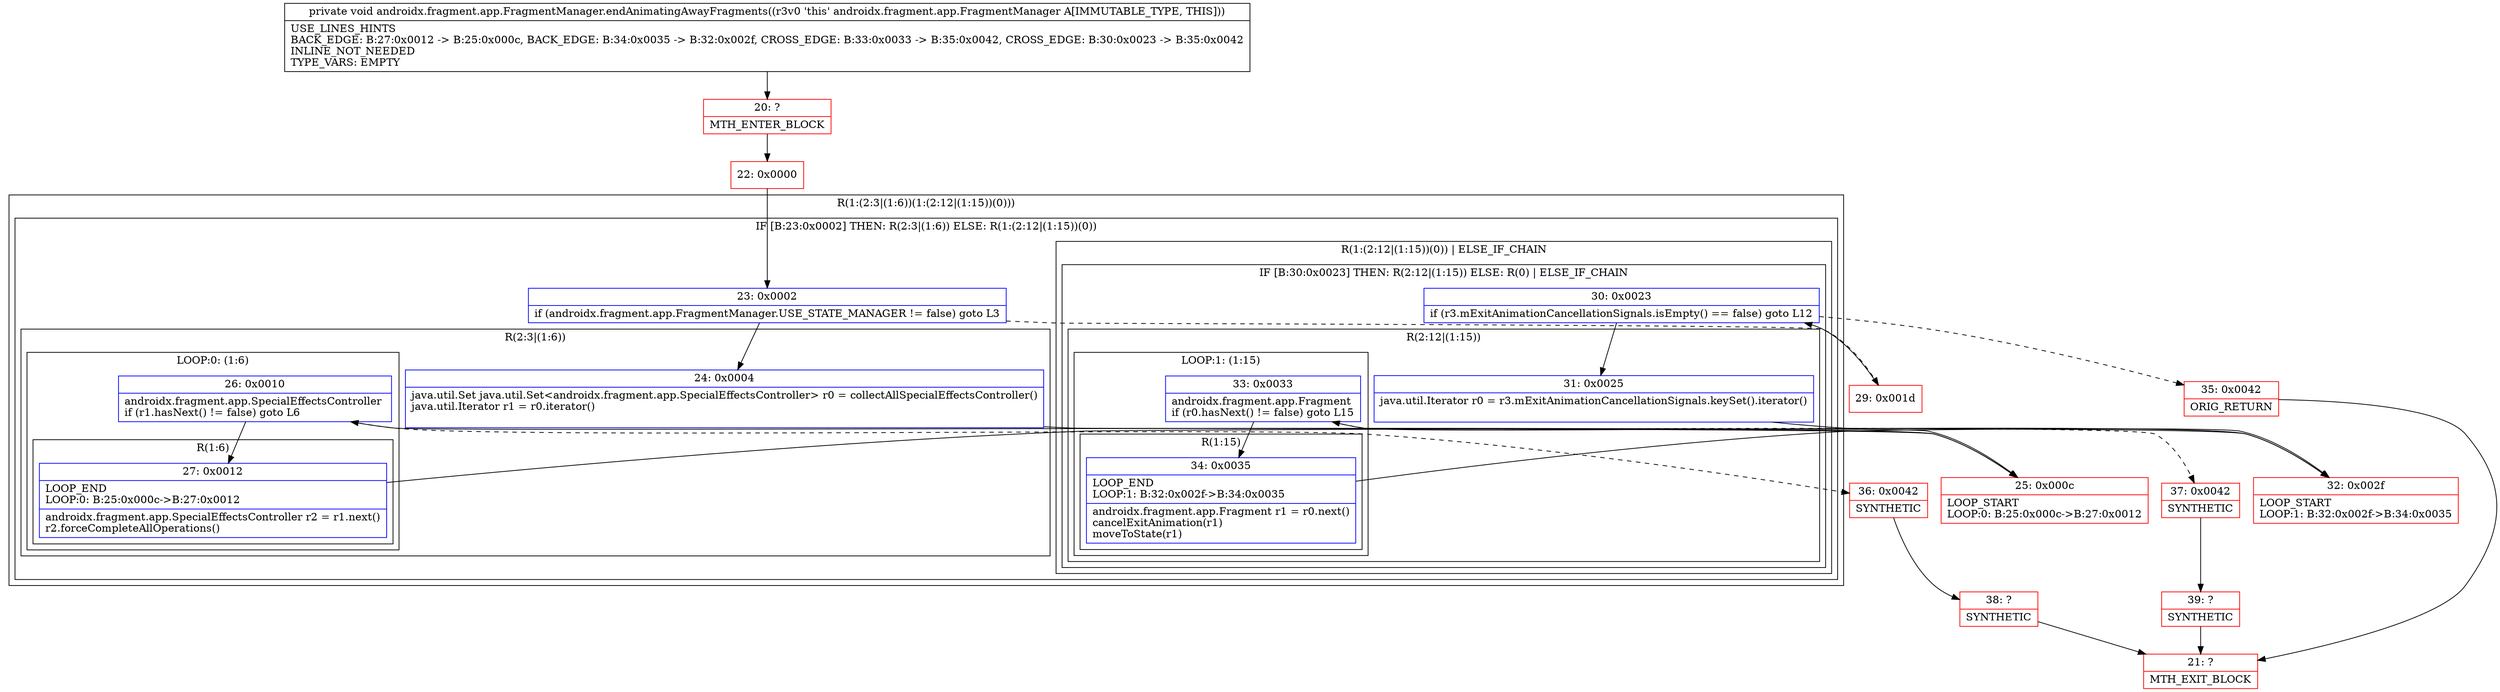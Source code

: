 digraph "CFG forandroidx.fragment.app.FragmentManager.endAnimatingAwayFragments()V" {
subgraph cluster_Region_1899543650 {
label = "R(1:(2:3|(1:6))(1:(2:12|(1:15))(0)))";
node [shape=record,color=blue];
subgraph cluster_IfRegion_739096097 {
label = "IF [B:23:0x0002] THEN: R(2:3|(1:6)) ELSE: R(1:(2:12|(1:15))(0))";
node [shape=record,color=blue];
Node_23 [shape=record,label="{23\:\ 0x0002|if (androidx.fragment.app.FragmentManager.USE_STATE_MANAGER != false) goto L3\l}"];
subgraph cluster_Region_1637847801 {
label = "R(2:3|(1:6))";
node [shape=record,color=blue];
Node_24 [shape=record,label="{24\:\ 0x0004|java.util.Set java.util.Set\<androidx.fragment.app.SpecialEffectsController\> r0 = collectAllSpecialEffectsController()\ljava.util.Iterator r1 = r0.iterator()\l\l}"];
subgraph cluster_LoopRegion_549402070 {
label = "LOOP:0: (1:6)";
node [shape=record,color=blue];
Node_26 [shape=record,label="{26\:\ 0x0010|androidx.fragment.app.SpecialEffectsController \lif (r1.hasNext() != false) goto L6\l}"];
subgraph cluster_Region_1906923315 {
label = "R(1:6)";
node [shape=record,color=blue];
Node_27 [shape=record,label="{27\:\ 0x0012|LOOP_END\lLOOP:0: B:25:0x000c\-\>B:27:0x0012\l|androidx.fragment.app.SpecialEffectsController r2 = r1.next()\lr2.forceCompleteAllOperations()\l}"];
}
}
}
subgraph cluster_Region_1170616008 {
label = "R(1:(2:12|(1:15))(0)) | ELSE_IF_CHAIN\l";
node [shape=record,color=blue];
subgraph cluster_IfRegion_79377647 {
label = "IF [B:30:0x0023] THEN: R(2:12|(1:15)) ELSE: R(0) | ELSE_IF_CHAIN\l";
node [shape=record,color=blue];
Node_30 [shape=record,label="{30\:\ 0x0023|if (r3.mExitAnimationCancellationSignals.isEmpty() == false) goto L12\l}"];
subgraph cluster_Region_1576247339 {
label = "R(2:12|(1:15))";
node [shape=record,color=blue];
Node_31 [shape=record,label="{31\:\ 0x0025|java.util.Iterator r0 = r3.mExitAnimationCancellationSignals.keySet().iterator()\l\l}"];
subgraph cluster_LoopRegion_1725461609 {
label = "LOOP:1: (1:15)";
node [shape=record,color=blue];
Node_33 [shape=record,label="{33\:\ 0x0033|androidx.fragment.app.Fragment \lif (r0.hasNext() != false) goto L15\l}"];
subgraph cluster_Region_312256020 {
label = "R(1:15)";
node [shape=record,color=blue];
Node_34 [shape=record,label="{34\:\ 0x0035|LOOP_END\lLOOP:1: B:32:0x002f\-\>B:34:0x0035\l|androidx.fragment.app.Fragment r1 = r0.next()\lcancelExitAnimation(r1)\lmoveToState(r1)\l}"];
}
}
}
subgraph cluster_Region_1331553508 {
label = "R(0)";
node [shape=record,color=blue];
}
}
}
}
}
Node_20 [shape=record,color=red,label="{20\:\ ?|MTH_ENTER_BLOCK\l}"];
Node_22 [shape=record,color=red,label="{22\:\ 0x0000}"];
Node_25 [shape=record,color=red,label="{25\:\ 0x000c|LOOP_START\lLOOP:0: B:25:0x000c\-\>B:27:0x0012\l}"];
Node_36 [shape=record,color=red,label="{36\:\ 0x0042|SYNTHETIC\l}"];
Node_38 [shape=record,color=red,label="{38\:\ ?|SYNTHETIC\l}"];
Node_21 [shape=record,color=red,label="{21\:\ ?|MTH_EXIT_BLOCK\l}"];
Node_29 [shape=record,color=red,label="{29\:\ 0x001d}"];
Node_32 [shape=record,color=red,label="{32\:\ 0x002f|LOOP_START\lLOOP:1: B:32:0x002f\-\>B:34:0x0035\l}"];
Node_37 [shape=record,color=red,label="{37\:\ 0x0042|SYNTHETIC\l}"];
Node_39 [shape=record,color=red,label="{39\:\ ?|SYNTHETIC\l}"];
Node_35 [shape=record,color=red,label="{35\:\ 0x0042|ORIG_RETURN\l}"];
MethodNode[shape=record,label="{private void androidx.fragment.app.FragmentManager.endAnimatingAwayFragments((r3v0 'this' androidx.fragment.app.FragmentManager A[IMMUTABLE_TYPE, THIS]))  | USE_LINES_HINTS\lBACK_EDGE: B:27:0x0012 \-\> B:25:0x000c, BACK_EDGE: B:34:0x0035 \-\> B:32:0x002f, CROSS_EDGE: B:33:0x0033 \-\> B:35:0x0042, CROSS_EDGE: B:30:0x0023 \-\> B:35:0x0042\lINLINE_NOT_NEEDED\lTYPE_VARS: EMPTY\l}"];
MethodNode -> Node_20;Node_23 -> Node_24;
Node_23 -> Node_29[style=dashed];
Node_24 -> Node_25;
Node_26 -> Node_27;
Node_26 -> Node_36[style=dashed];
Node_27 -> Node_25;
Node_30 -> Node_31;
Node_30 -> Node_35[style=dashed];
Node_31 -> Node_32;
Node_33 -> Node_34;
Node_33 -> Node_37[style=dashed];
Node_34 -> Node_32;
Node_20 -> Node_22;
Node_22 -> Node_23;
Node_25 -> Node_26;
Node_36 -> Node_38;
Node_38 -> Node_21;
Node_29 -> Node_30;
Node_32 -> Node_33;
Node_37 -> Node_39;
Node_39 -> Node_21;
Node_35 -> Node_21;
}

